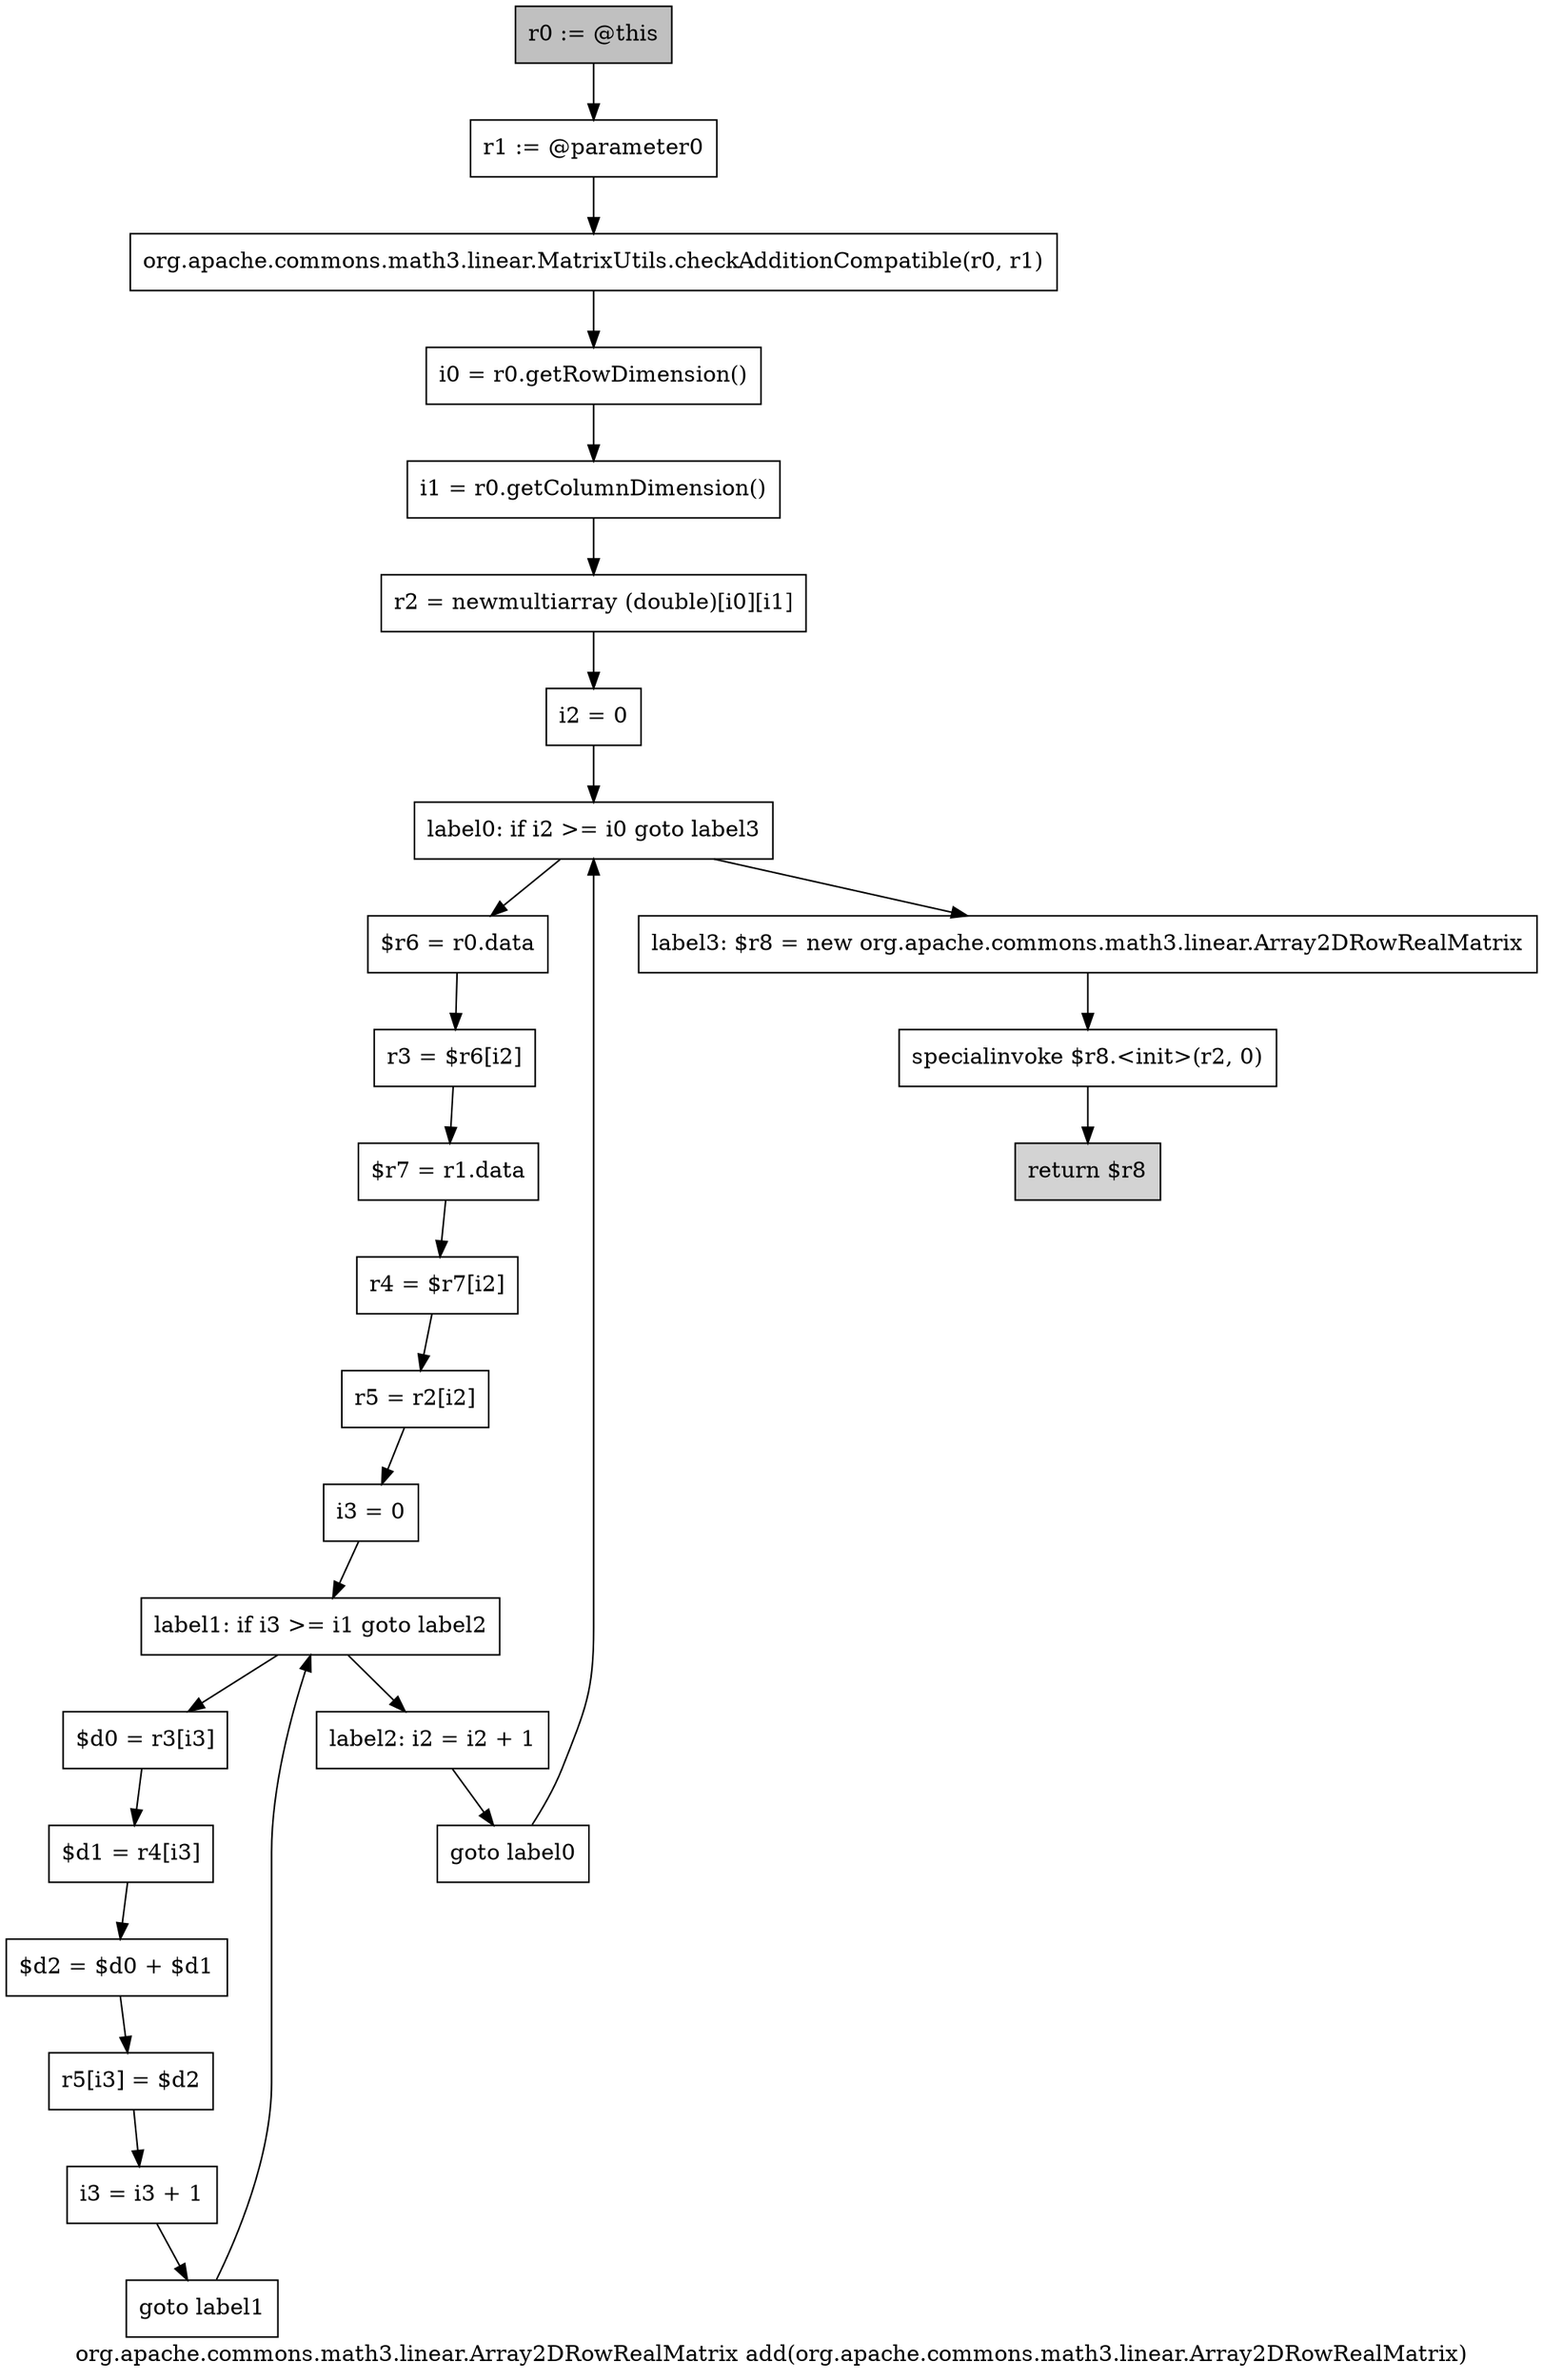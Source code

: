 digraph "org.apache.commons.math3.linear.Array2DRowRealMatrix add(org.apache.commons.math3.linear.Array2DRowRealMatrix)" {
    label="org.apache.commons.math3.linear.Array2DRowRealMatrix add(org.apache.commons.math3.linear.Array2DRowRealMatrix)";
    node [shape=box];
    "0" [style=filled,fillcolor=gray,label="r0 := @this",];
    "1" [label="r1 := @parameter0",];
    "0"->"1";
    "2" [label="org.apache.commons.math3.linear.MatrixUtils.checkAdditionCompatible(r0, r1)",];
    "1"->"2";
    "3" [label="i0 = r0.getRowDimension()",];
    "2"->"3";
    "4" [label="i1 = r0.getColumnDimension()",];
    "3"->"4";
    "5" [label="r2 = newmultiarray (double)[i0][i1]",];
    "4"->"5";
    "6" [label="i2 = 0",];
    "5"->"6";
    "7" [label="label0: if i2 >= i0 goto label3",];
    "6"->"7";
    "8" [label="$r6 = r0.data",];
    "7"->"8";
    "23" [label="label3: $r8 = new org.apache.commons.math3.linear.Array2DRowRealMatrix",];
    "7"->"23";
    "9" [label="r3 = $r6[i2]",];
    "8"->"9";
    "10" [label="$r7 = r1.data",];
    "9"->"10";
    "11" [label="r4 = $r7[i2]",];
    "10"->"11";
    "12" [label="r5 = r2[i2]",];
    "11"->"12";
    "13" [label="i3 = 0",];
    "12"->"13";
    "14" [label="label1: if i3 >= i1 goto label2",];
    "13"->"14";
    "15" [label="$d0 = r3[i3]",];
    "14"->"15";
    "21" [label="label2: i2 = i2 + 1",];
    "14"->"21";
    "16" [label="$d1 = r4[i3]",];
    "15"->"16";
    "17" [label="$d2 = $d0 + $d1",];
    "16"->"17";
    "18" [label="r5[i3] = $d2",];
    "17"->"18";
    "19" [label="i3 = i3 + 1",];
    "18"->"19";
    "20" [label="goto label1",];
    "19"->"20";
    "20"->"14";
    "22" [label="goto label0",];
    "21"->"22";
    "22"->"7";
    "24" [label="specialinvoke $r8.<init>(r2, 0)",];
    "23"->"24";
    "25" [style=filled,fillcolor=lightgray,label="return $r8",];
    "24"->"25";
}
